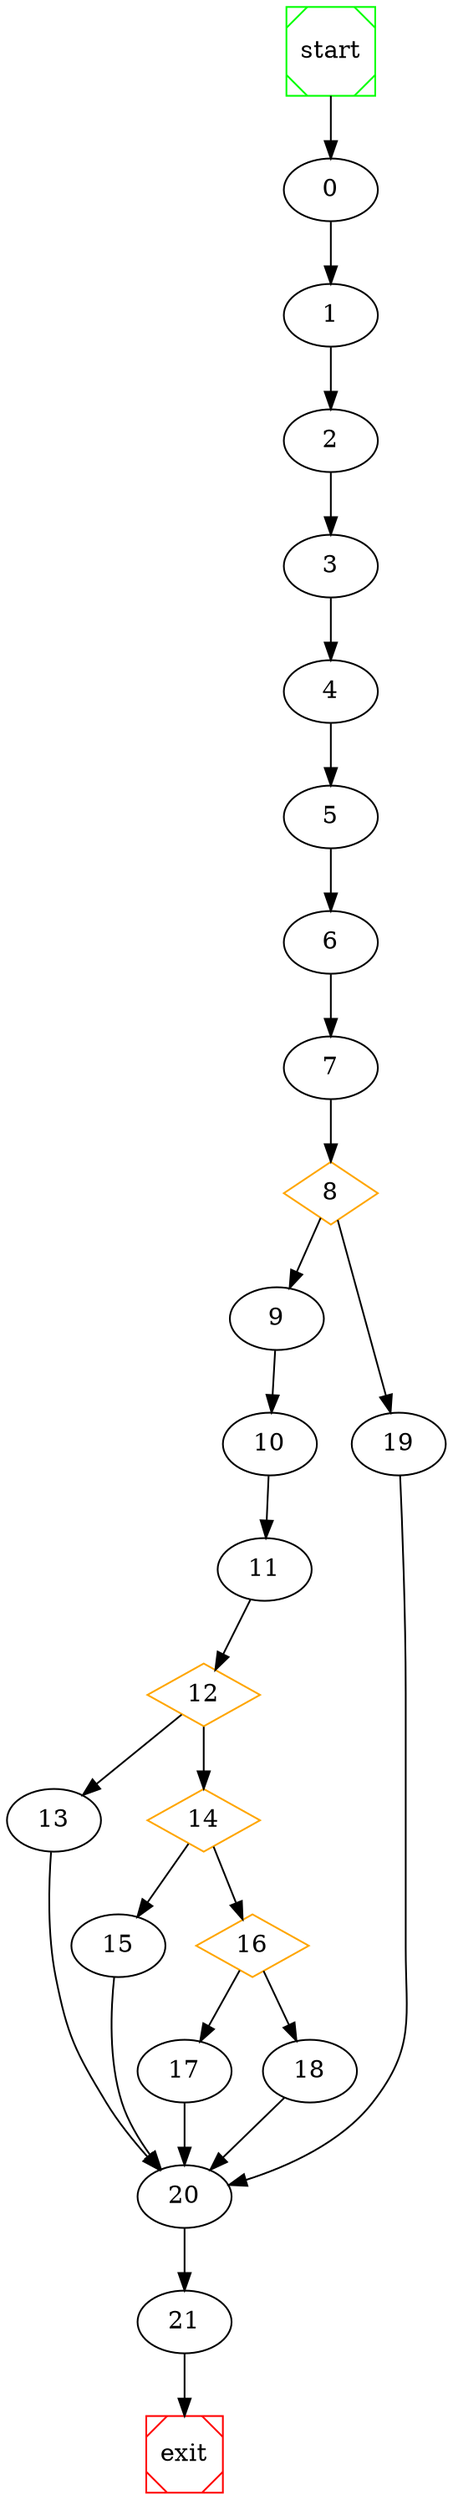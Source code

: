 # dot file created at runtime

digraph G {
	start -> 0;
	0 -> 1 ;
	1 -> 2 ;
	2 -> 3 ;
	3 -> 4 ;
	4 -> 5 ;
	5 -> 6 ;
	6 -> 7 ;
	8 [shape=diamond, color=orange] ;
	9 -> 10 ;
	10 -> 11 ;
	12 [shape=diamond, color=orange] ;
	12 -> 13 ;
	14 [shape=diamond, color=orange] ;
	12 -> 14 ;
	14 -> 15 ;
	16 [shape=diamond, color=orange] ;
	14 -> 16 ;
	16 -> 17 ;
	16 -> 18 ;
	11 -> 12 ;
	8 -> 9 ;
	8 -> 19 ;
	7 -> 8 ;
	13 -> 20 ;
	15 -> 20 ;
	18 -> 20 ;
	19 -> 20 ;
	17 -> 20 ;
	20 -> 21 ;
	21 -> exit;

	start [shape=Msquare, color=green];
	exit [shape=Msquare, color=red];
}